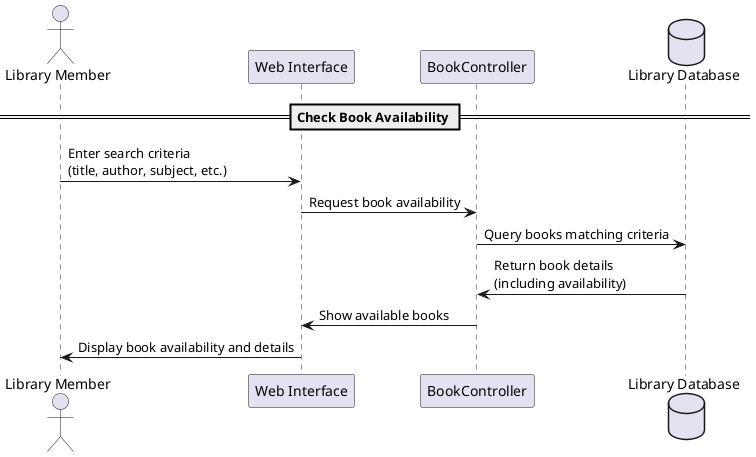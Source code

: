 @startuml
actor "Library Member" as member
participant "Web Interface" as web
participant "BookController" as controller
database "Library Database" as db

== Check Book Availability ==

member -> web : Enter search criteria\n(title, author, subject, etc.)
web -> controller : Request book availability
controller -> db : Query books matching criteria
db -> controller : Return book details\n(including availability)
controller -> web : Show available books
web -> member : Display book availability and details

@enduml
